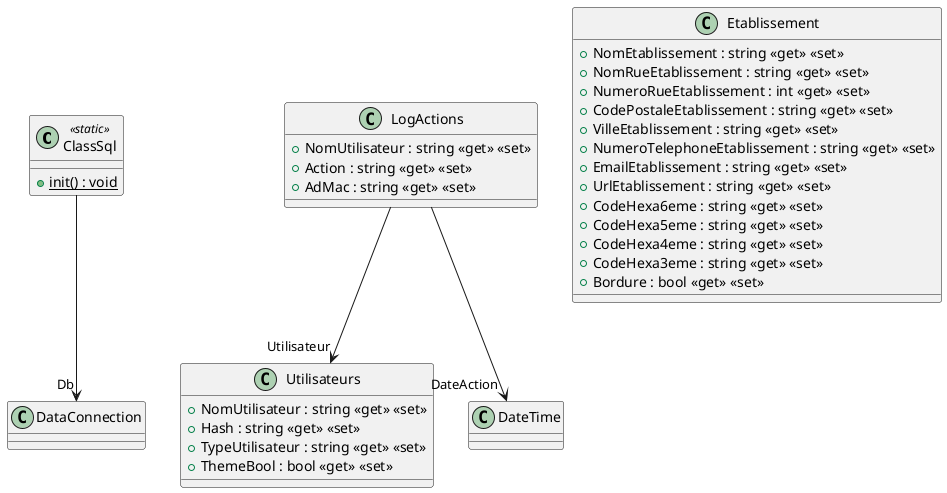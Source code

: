 @startuml
class ClassSql <<static>> {
    + {static} init() : void
}
class Utilisateurs {
    + NomUtilisateur : string <<get>> <<set>>
    + Hash : string <<get>> <<set>>
    + TypeUtilisateur : string <<get>> <<set>>
    + ThemeBool : bool <<get>> <<set>>
}
class LogActions {
    + NomUtilisateur : string <<get>> <<set>>
    + Action : string <<get>> <<set>>
    + AdMac : string <<get>> <<set>>
}
class Etablissement {
    + NomEtablissement : string <<get>> <<set>>
    + NomRueEtablissement : string <<get>> <<set>>
    + NumeroRueEtablissement : int <<get>> <<set>>
    + CodePostaleEtablissement : string <<get>> <<set>>
    + VilleEtablissement : string <<get>> <<set>>
    + NumeroTelephoneEtablissement : string <<get>> <<set>>
    + EmailEtablissement : string <<get>> <<set>>
    + UrlEtablissement : string <<get>> <<set>>
    + CodeHexa6eme : string <<get>> <<set>>
    + CodeHexa5eme : string <<get>> <<set>>
    + CodeHexa4eme : string <<get>> <<set>>
    + CodeHexa3eme : string <<get>> <<set>>
    + Bordure : bool <<get>> <<set>>
}
ClassSql --> "Db" DataConnection
LogActions --> "DateAction" DateTime
LogActions --> "Utilisateur" Utilisateurs
@enduml
